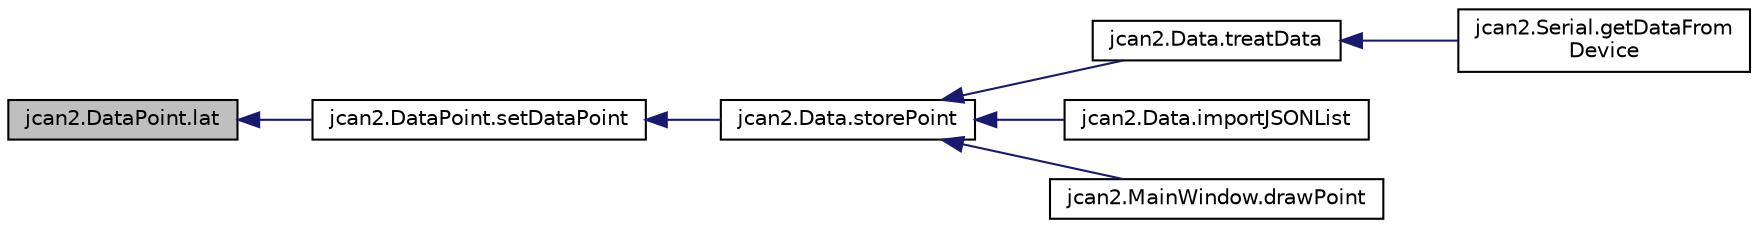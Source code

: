 digraph "jcan2.DataPoint.lat"
{
  edge [fontname="Helvetica",fontsize="10",labelfontname="Helvetica",labelfontsize="10"];
  node [fontname="Helvetica",fontsize="10",shape=record];
  rankdir="LR";
  Node1 [label="jcan2.DataPoint.lat",height=0.2,width=0.4,color="black", fillcolor="grey75", style="filled", fontcolor="black"];
  Node1 -> Node2 [dir="back",color="midnightblue",fontsize="10",style="solid"];
  Node2 [label="jcan2.DataPoint.setDataPoint",height=0.2,width=0.4,color="black", fillcolor="white", style="filled",URL="$classjcan2_1_1_data_point.html#ac1d6de759e0647ce0622dcaece77f993"];
  Node2 -> Node3 [dir="back",color="midnightblue",fontsize="10",style="solid"];
  Node3 [label="jcan2.Data.storePoint",height=0.2,width=0.4,color="black", fillcolor="white", style="filled",URL="$classjcan2_1_1_data.html#ab2d814a20d964fafc18e322961e7502d"];
  Node3 -> Node4 [dir="back",color="midnightblue",fontsize="10",style="solid"];
  Node4 [label="jcan2.Data.treatData",height=0.2,width=0.4,color="black", fillcolor="white", style="filled",URL="$classjcan2_1_1_data.html#a46f0b60ede6b52333a244f6b64f1df79"];
  Node4 -> Node5 [dir="back",color="midnightblue",fontsize="10",style="solid"];
  Node5 [label="jcan2.Serial.getDataFrom\lDevice",height=0.2,width=0.4,color="black", fillcolor="white", style="filled",URL="$classjcan2_1_1_serial.html#ac148e30d986f78e80022c5f627045896"];
  Node3 -> Node6 [dir="back",color="midnightblue",fontsize="10",style="solid"];
  Node6 [label="jcan2.Data.importJSONList",height=0.2,width=0.4,color="black", fillcolor="white", style="filled",URL="$classjcan2_1_1_data.html#ad5b7045b7e2e9d4a1bbc1b324615e90f"];
  Node3 -> Node7 [dir="back",color="midnightblue",fontsize="10",style="solid"];
  Node7 [label="jcan2.MainWindow.drawPoint",height=0.2,width=0.4,color="black", fillcolor="white", style="filled",URL="$classjcan2_1_1_main_window.html#a654294d960a34700bd98ae93535abb0f"];
}
